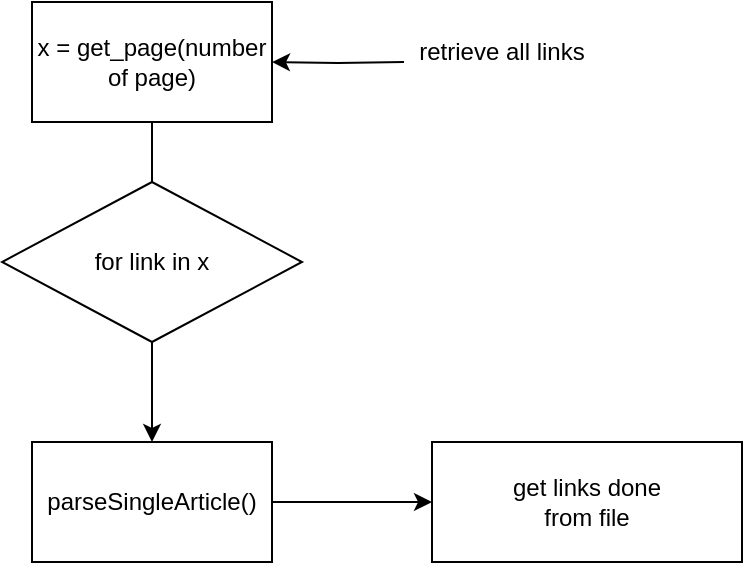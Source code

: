 <mxfile version="15.8.7" type="github">
  <diagram id="C5RBs43oDa-KdzZeNtuy" name="Page-1">
    <mxGraphModel dx="1422" dy="786" grid="1" gridSize="10" guides="1" tooltips="1" connect="1" arrows="1" fold="1" page="1" pageScale="1" pageWidth="827" pageHeight="1169" math="0" shadow="0">
      <root>
        <mxCell id="WIyWlLk6GJQsqaUBKTNV-0" />
        <mxCell id="WIyWlLk6GJQsqaUBKTNV-1" parent="WIyWlLk6GJQsqaUBKTNV-0" />
        <mxCell id="QQL1Tu7bOvLYXqKbivE9-3" value="" style="edgeStyle=orthogonalEdgeStyle;rounded=0;orthogonalLoop=1;jettySize=auto;html=1;startArrow=none;" edge="1" parent="WIyWlLk6GJQsqaUBKTNV-1" source="QQL1Tu7bOvLYXqKbivE9-4" target="QQL1Tu7bOvLYXqKbivE9-1">
          <mxGeometry relative="1" as="geometry" />
        </mxCell>
        <mxCell id="QQL1Tu7bOvLYXqKbivE9-0" value="x = get_page(number of page)" style="rounded=0;whiteSpace=wrap;html=1;" vertex="1" parent="WIyWlLk6GJQsqaUBKTNV-1">
          <mxGeometry x="365" y="130" width="120" height="60" as="geometry" />
        </mxCell>
        <mxCell id="QQL1Tu7bOvLYXqKbivE9-9" value="" style="edgeStyle=orthogonalEdgeStyle;rounded=0;orthogonalLoop=1;jettySize=auto;html=1;" edge="1" parent="WIyWlLk6GJQsqaUBKTNV-1" source="QQL1Tu7bOvLYXqKbivE9-1" target="QQL1Tu7bOvLYXqKbivE9-8">
          <mxGeometry relative="1" as="geometry" />
        </mxCell>
        <mxCell id="QQL1Tu7bOvLYXqKbivE9-1" value="parseSingleArticle()" style="rounded=0;whiteSpace=wrap;html=1;" vertex="1" parent="WIyWlLk6GJQsqaUBKTNV-1">
          <mxGeometry x="365" y="350" width="120" height="60" as="geometry" />
        </mxCell>
        <mxCell id="QQL1Tu7bOvLYXqKbivE9-4" value="for link in x" style="rhombus;whiteSpace=wrap;html=1;" vertex="1" parent="WIyWlLk6GJQsqaUBKTNV-1">
          <mxGeometry x="350" y="220" width="150" height="80" as="geometry" />
        </mxCell>
        <mxCell id="QQL1Tu7bOvLYXqKbivE9-5" value="" style="edgeStyle=orthogonalEdgeStyle;rounded=0;orthogonalLoop=1;jettySize=auto;html=1;endArrow=none;" edge="1" parent="WIyWlLk6GJQsqaUBKTNV-1" source="QQL1Tu7bOvLYXqKbivE9-0" target="QQL1Tu7bOvLYXqKbivE9-4">
          <mxGeometry relative="1" as="geometry">
            <mxPoint x="425" y="190" as="sourcePoint" />
            <mxPoint x="451" y="400" as="targetPoint" />
          </mxGeometry>
        </mxCell>
        <mxCell id="QQL1Tu7bOvLYXqKbivE9-7" value="" style="edgeStyle=orthogonalEdgeStyle;rounded=0;orthogonalLoop=1;jettySize=auto;html=1;" edge="1" parent="WIyWlLk6GJQsqaUBKTNV-1" target="QQL1Tu7bOvLYXqKbivE9-0">
          <mxGeometry relative="1" as="geometry">
            <mxPoint x="551" y="160" as="sourcePoint" />
          </mxGeometry>
        </mxCell>
        <mxCell id="QQL1Tu7bOvLYXqKbivE9-6" value="retrieve all links" style="text;html=1;strokeColor=none;fillColor=none;align=center;verticalAlign=middle;whiteSpace=wrap;rounded=0;" vertex="1" parent="WIyWlLk6GJQsqaUBKTNV-1">
          <mxGeometry x="550" y="140" width="100" height="30" as="geometry" />
        </mxCell>
        <mxCell id="QQL1Tu7bOvLYXqKbivE9-8" value="get links done &lt;br&gt;from file" style="whiteSpace=wrap;html=1;rounded=0;" vertex="1" parent="WIyWlLk6GJQsqaUBKTNV-1">
          <mxGeometry x="565" y="350" width="155" height="60" as="geometry" />
        </mxCell>
      </root>
    </mxGraphModel>
  </diagram>
</mxfile>
